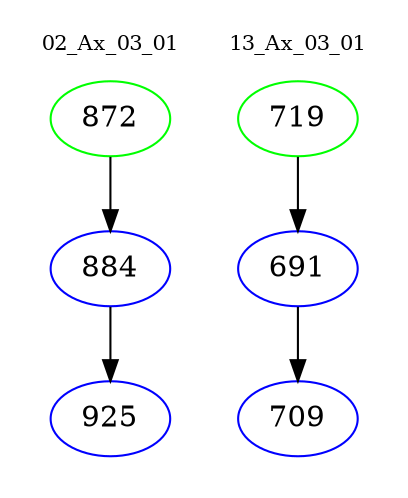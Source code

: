 digraph{
subgraph cluster_0 {
color = white
label = "02_Ax_03_01";
fontsize=10;
T0_872 [label="872", color="green"]
T0_872 -> T0_884 [color="black"]
T0_884 [label="884", color="blue"]
T0_884 -> T0_925 [color="black"]
T0_925 [label="925", color="blue"]
}
subgraph cluster_1 {
color = white
label = "13_Ax_03_01";
fontsize=10;
T1_719 [label="719", color="green"]
T1_719 -> T1_691 [color="black"]
T1_691 [label="691", color="blue"]
T1_691 -> T1_709 [color="black"]
T1_709 [label="709", color="blue"]
}
}
